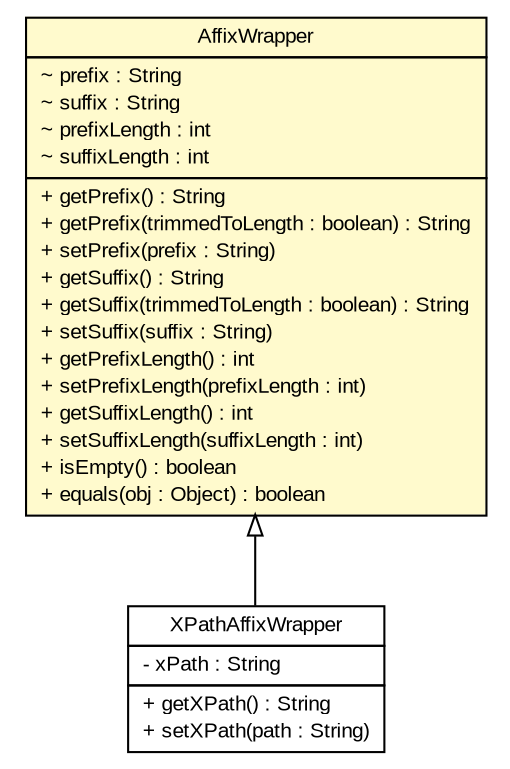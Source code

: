 #!/usr/local/bin/dot
#
# Class diagram 
# Generated by UMLGraph version 5.2 (http://www.umlgraph.org/)
#

digraph G {
	edge [fontname="arial",fontsize=10,labelfontname="arial",labelfontsize=10];
	node [fontname="arial",fontsize=10,shape=plaintext];
	nodesep=0.25;
	ranksep=0.5;
	// tud.iir.extraction.entity.XPathAffixWrapper
	c26887 [label=<<table title="tud.iir.extraction.entity.XPathAffixWrapper" border="0" cellborder="1" cellspacing="0" cellpadding="2" port="p" href="./XPathAffixWrapper.html">
		<tr><td><table border="0" cellspacing="0" cellpadding="1">
<tr><td align="center" balign="center"> XPathAffixWrapper </td></tr>
		</table></td></tr>
		<tr><td><table border="0" cellspacing="0" cellpadding="1">
<tr><td align="left" balign="left"> - xPath : String </td></tr>
		</table></td></tr>
		<tr><td><table border="0" cellspacing="0" cellpadding="1">
<tr><td align="left" balign="left"> + getXPath() : String </td></tr>
<tr><td align="left" balign="left"> + setXPath(path : String) </td></tr>
		</table></td></tr>
		</table>>, fontname="arial", fontcolor="black", fontsize=10.0];
	// tud.iir.extraction.entity.AffixWrapper
	c26908 [label=<<table title="tud.iir.extraction.entity.AffixWrapper" border="0" cellborder="1" cellspacing="0" cellpadding="2" port="p" bgcolor="lemonChiffon" href="./AffixWrapper.html">
		<tr><td><table border="0" cellspacing="0" cellpadding="1">
<tr><td align="center" balign="center"> AffixWrapper </td></tr>
		</table></td></tr>
		<tr><td><table border="0" cellspacing="0" cellpadding="1">
<tr><td align="left" balign="left"> ~ prefix : String </td></tr>
<tr><td align="left" balign="left"> ~ suffix : String </td></tr>
<tr><td align="left" balign="left"> ~ prefixLength : int </td></tr>
<tr><td align="left" balign="left"> ~ suffixLength : int </td></tr>
		</table></td></tr>
		<tr><td><table border="0" cellspacing="0" cellpadding="1">
<tr><td align="left" balign="left"> + getPrefix() : String </td></tr>
<tr><td align="left" balign="left"> + getPrefix(trimmedToLength : boolean) : String </td></tr>
<tr><td align="left" balign="left"> + setPrefix(prefix : String) </td></tr>
<tr><td align="left" balign="left"> + getSuffix() : String </td></tr>
<tr><td align="left" balign="left"> + getSuffix(trimmedToLength : boolean) : String </td></tr>
<tr><td align="left" balign="left"> + setSuffix(suffix : String) </td></tr>
<tr><td align="left" balign="left"> + getPrefixLength() : int </td></tr>
<tr><td align="left" balign="left"> + setPrefixLength(prefixLength : int) </td></tr>
<tr><td align="left" balign="left"> + getSuffixLength() : int </td></tr>
<tr><td align="left" balign="left"> + setSuffixLength(suffixLength : int) </td></tr>
<tr><td align="left" balign="left"> + isEmpty() : boolean </td></tr>
<tr><td align="left" balign="left"> + equals(obj : Object) : boolean </td></tr>
		</table></td></tr>
		</table>>, fontname="arial", fontcolor="black", fontsize=10.0];
	//tud.iir.extraction.entity.XPathAffixWrapper extends tud.iir.extraction.entity.AffixWrapper
	c26908:p -> c26887:p [dir=back,arrowtail=empty];
}


